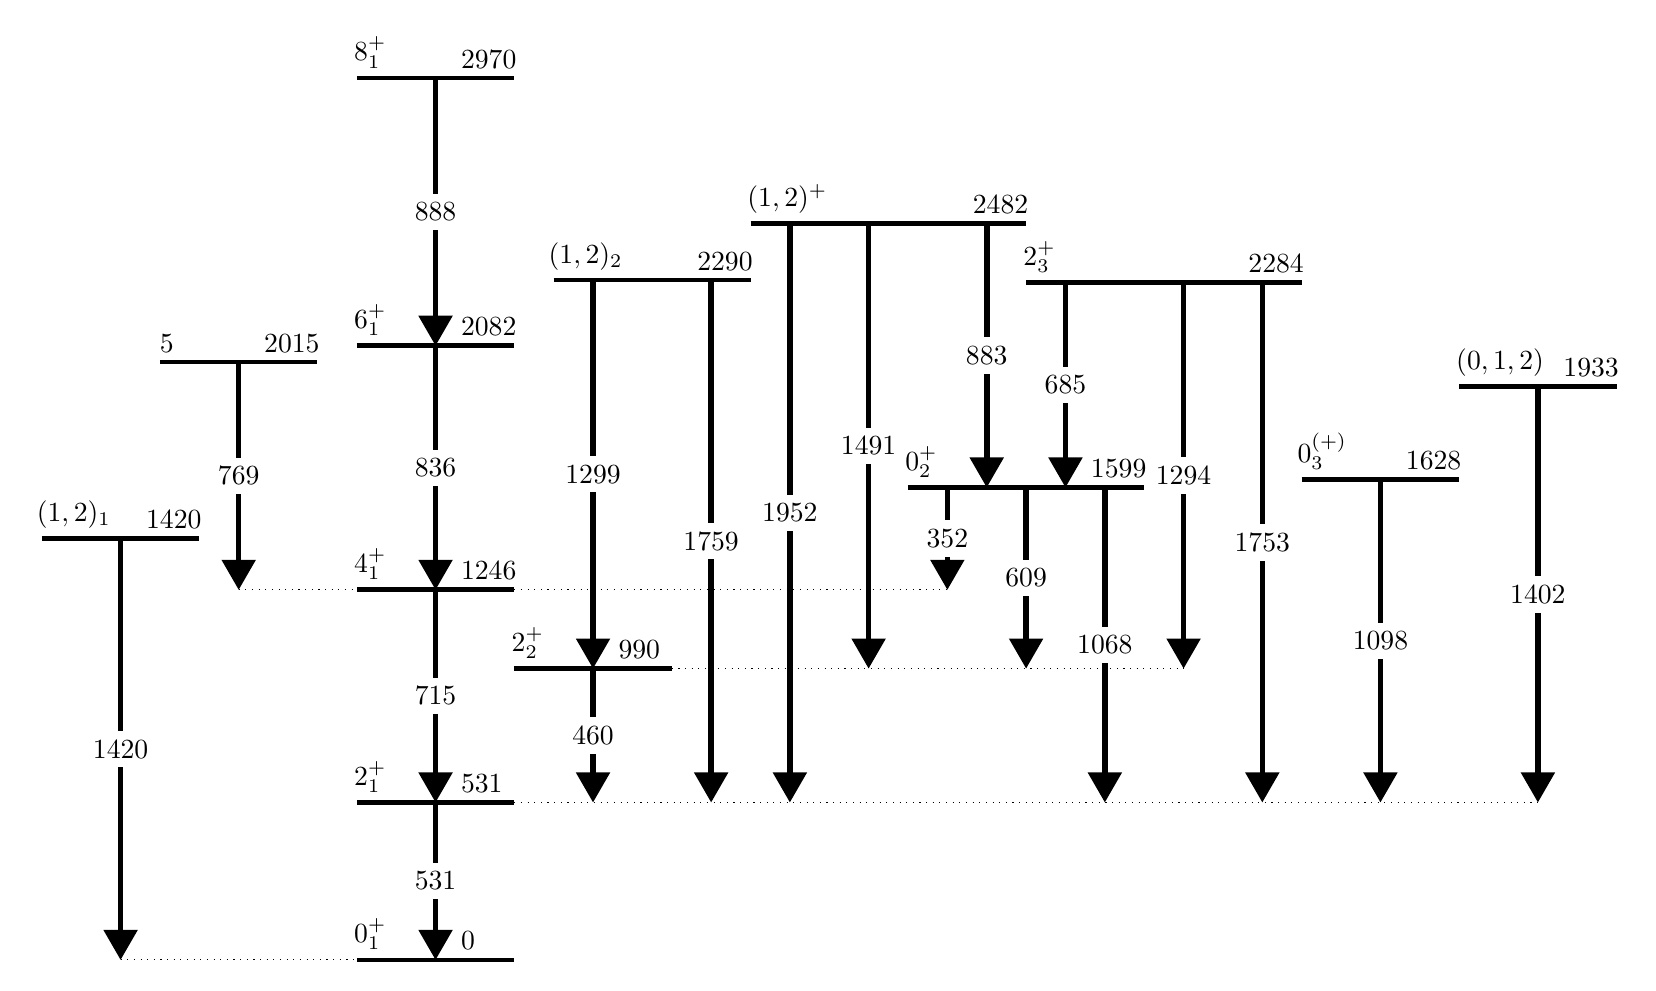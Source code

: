 \begin{tikzpicture}[
    level/.style = { ultra thick, black },
    connect/.style = { dotted, black },
    notice/.style = { draw, rectangle callout, callout relative pointer={#1} },
    label/.style = { text width=2cm }
    ]
    %%% Picture made by normalizing energy to the 2+ state (531) and choosing it to be 
    %%% 2 units of y in height. E.g.: 990/(531/2) = 3.7
    %%%
    %%% Ground state band
    %%%
    % Levels, states, energy
    \foreach \level / \state / \energy in {0/0_1^+/0, 2/2_1^+/531, 4.7/4_1^+/1246, 7.8/6_1^+/2082, 11.2/8_1^+/2970}
      { 
        \draw[level] (0,\level) -- (2,\level);
        \node at (0.5,\level) [anchor=south east] {$\state$};
        \node at (1.2,\level) [anchor=south west] {$\energy$};
      }
    % Gamma transitions
    \foreach \endlevel / \startlevel / \gamma in {0/2/531, 2/4.7/715, 4.7/7.8/836, 7.8/11.2/888}
      { 
        \draw[line width=2pt, ->, >=triangle 60] (1,\startlevel) -- node[fill=white] {\gamma} (1,\endlevel);
      }
    % Definition of y-values
    \def \yvalueLA{5.35}; % E level = 1420
    \def \yvalueLB{7.59}; % E level = 2015
    \def \GBtwo{2};       % E level =  531
    \def \GBfour{4.7};    % E level = 1246
    \def \yvalueRA{3.7};  % E level =  990
    \def \yvalueRB{8.63}; % E level = 2290
    \def \yvalueRC{9.35}; % E level = 2482
    \def \yvalueRD{6};    % E level = 1599
    \def \yvalueRE{8.6};  % E level = 2284
    \def \yvalueRF{6.1};  % E level = 1628
    \def \yvalueRG{7.28}; % E level = 1933
    % Dotted lines
    \draw[connect] (-3  ,0)         -- ( 0  ,0);         % Ground state level
    \draw[connect] ( 2  ,\GBtwo)    -- (15.0,\GBtwo);    % 2_1+ level
    \draw[connect] ( 4  ,\yvalueRA) -- (10.5,\yvalueRA); % 2_2+ level
    \draw[connect] (-1.5,\GBfour)   -- ( 0  ,\GBfour);   % 4_1+ level (left)
    \draw[connect] ( 2  ,\GBfour)   -- ( 7.5,\GBfour);   % 4_1+ level (right)
    %%
    %% Right side of ground state band
    %%
    % E level = 990
    \coordinate (levelleft)  at (2.0,\yvalueRA);
    \coordinate (levelright) at (4.0,\yvalueRA);
    \draw[level] (levelleft) -- (levelright);
    \node at (2.5,\yvalueRA) [anchor=south east] {$2_2^+$};
    \node at (3.2,\yvalueRA) [anchor=south west] {990};
    \draw[line width=2pt,->,>=triangle 60] (3.0,\yvalueRA) -- node[fill=white] {460} (3.0,\GBtwo);
    % E level = 2290
    \coordinate (levelleft)  at (2.5,\yvalueRB);
    \coordinate (levelright) at (5.0,\yvalueRB);
    \draw[level] (levelleft) -- (levelright);
    \node at (3.5,\yvalueRB) [anchor=south east] {$(1,2)_2$};
    \node at (4.2,\yvalueRB) [anchor=south west] {2290};
    \draw[line width=2pt,->,>=triangle 60] (3.0,\yvalueRB) -- node[fill=white] {1299} (3.0,\yvalueRA);
    \draw[line width=2pt,->,>=triangle 60] (4.5,\yvalueRB) -- node[fill=white] {1759} (4.5,\GBtwo);
    % E level = 2482
    \coordinate (levelleft)  at (5.0,\yvalueRC);
    \coordinate (levelright) at (8.5,\yvalueRC);
    \draw[level] (levelleft) -- (levelright);
    \node at (6.1,\yvalueRC) [anchor=south east] {$(1,2)^{+}$};
    \node at (7.7,\yvalueRC) [anchor=south west] {2482};
    \draw[line width=2pt,->,>=triangle 60] (8.0,\yvalueRC) -- node[fill=white] {883}  (8.0,\yvalueRD);
    \draw[line width=2pt,->,>=triangle 60] (6.5,\yvalueRC) -- node[fill=white] {1491} (6.5,\yvalueRA);
    \draw[line width=2pt,->,>=triangle 60] (5.5,\yvalueRC) -- node[fill=white] {1952} (5.5,\GBtwo);
    % E level = 1599
    \coordinate (levelleft)  at ( 7,\yvalueRD);
    \coordinate (levelright) at (10,\yvalueRD);
    \draw[level] (levelleft) -- (levelright);
    \node at (7.5,\yvalueRD) [anchor=south east] {$0_2^{+}$};
    \node at (9.2,\yvalueRD) [anchor=south west] {1599};
    \draw[line width=2pt,->,>=triangle 60] (7.5,\yvalueRD) -- node[fill=white] {352}  (7.5,\GBfour);
    \draw[line width=2pt,->,>=triangle 60] (8.5,\yvalueRD) -- node[fill=white] {609}  (8.5,\yvalueRA);
    \draw[line width=2pt,->,>=triangle 60] (9.5,\yvalueRD) -- node[fill=white] {1068} (9.5,\GBtwo);
    % E level = 2284
    \coordinate (levelleft)  at ( 8.5,\yvalueRE);
    \coordinate (levelright) at (12.0,\yvalueRE);
    \draw[level] (levelleft) -- (levelright);
    \node at ( 9.0,\yvalueRE) [anchor=south east] {$2_3^{+}$};
    \node at (11.2,\yvalueRE) [anchor=south west] {2284};
    \draw[line width=2pt,->,>=triangle 60] ( 9.0,\yvalueRE) -- node[fill=white] {685}  ( 9.0,\yvalueRD);
    \draw[line width=2pt,->,>=triangle 60] (10.5,\yvalueRE) -- node[fill=white] {1294} (10.5,\yvalueRA);
    \draw[line width=2pt,->,>=triangle 60] (11.5,\yvalueRE) -- node[fill=white] {1753} (11.5,\GBtwo);
    % E level = 1628
    \coordinate (levelleft)  at (12.0,\yvalueRF);
    \coordinate (levelright) at (14.0,\yvalueRF);
    \draw[level] (levelleft) -- (levelright);
    \node at (12.7,\yvalueRF) [anchor=south east] {$0_3^{(+)}$};
    \node at (13.2,\yvalueRF) [anchor=south west] {1628};
    \draw[line width=2pt,->,>=triangle 60] (13.0,\yvalueRF) -- node[fill=white] {1098} (13.0,\GBtwo);
    % E level = 1933
    \coordinate (levelleft)  at (14.0,\yvalueRG);
    \coordinate (levelright) at (16.0,\yvalueRG);
    \draw[level] (levelleft) -- (levelright);
    \node at (15.2,\yvalueRG) [anchor=south east] {$(0,1,2)$};
    \node at (15.2,\yvalueRG) [anchor=south west] {1933};
    \draw[line width=2pt,->,>=triangle 60] (15.0,\yvalueRG) -- node[fill=white] {1402} (15.0,\GBtwo);
    %%
    %% Left side of ground state band
    %%
    % E level = 1420
    \coordinate (levelleft)  at (-4.0,\yvalueLA);
    \coordinate (levelright) at (-2.0,\yvalueLA);
    \draw[level] (levelleft) -- (levelright);
    \node at (-3.0,\yvalueLA) [anchor=south east] {$(1,2)_1$};
    \node at (-2.8,\yvalueLA) [anchor=south west] {1420};
    \draw[line width=2pt,->,>=triangle 60] (-3.0,\yvalueLA) -- node[fill=white] {1420} (-3.0,0.0);
    % E level = 2015
    \coordinate (levelleft)  at (-2.5,\yvalueLB);
    \coordinate (levelright) at (-0.5,\yvalueLB);
    \draw[level] (levelleft) -- (levelright);
    \node at (-2.2,\yvalueLB) [anchor=south east] {5};
    \node at (-1.3,\yvalueLB) [anchor=south west] {2015};
    \draw[line width=2pt,->,>=triangle 60] (-1.5,\yvalueLB) -- node[fill=white] {769} (-1.5,\GBfour);
\end{tikzpicture}